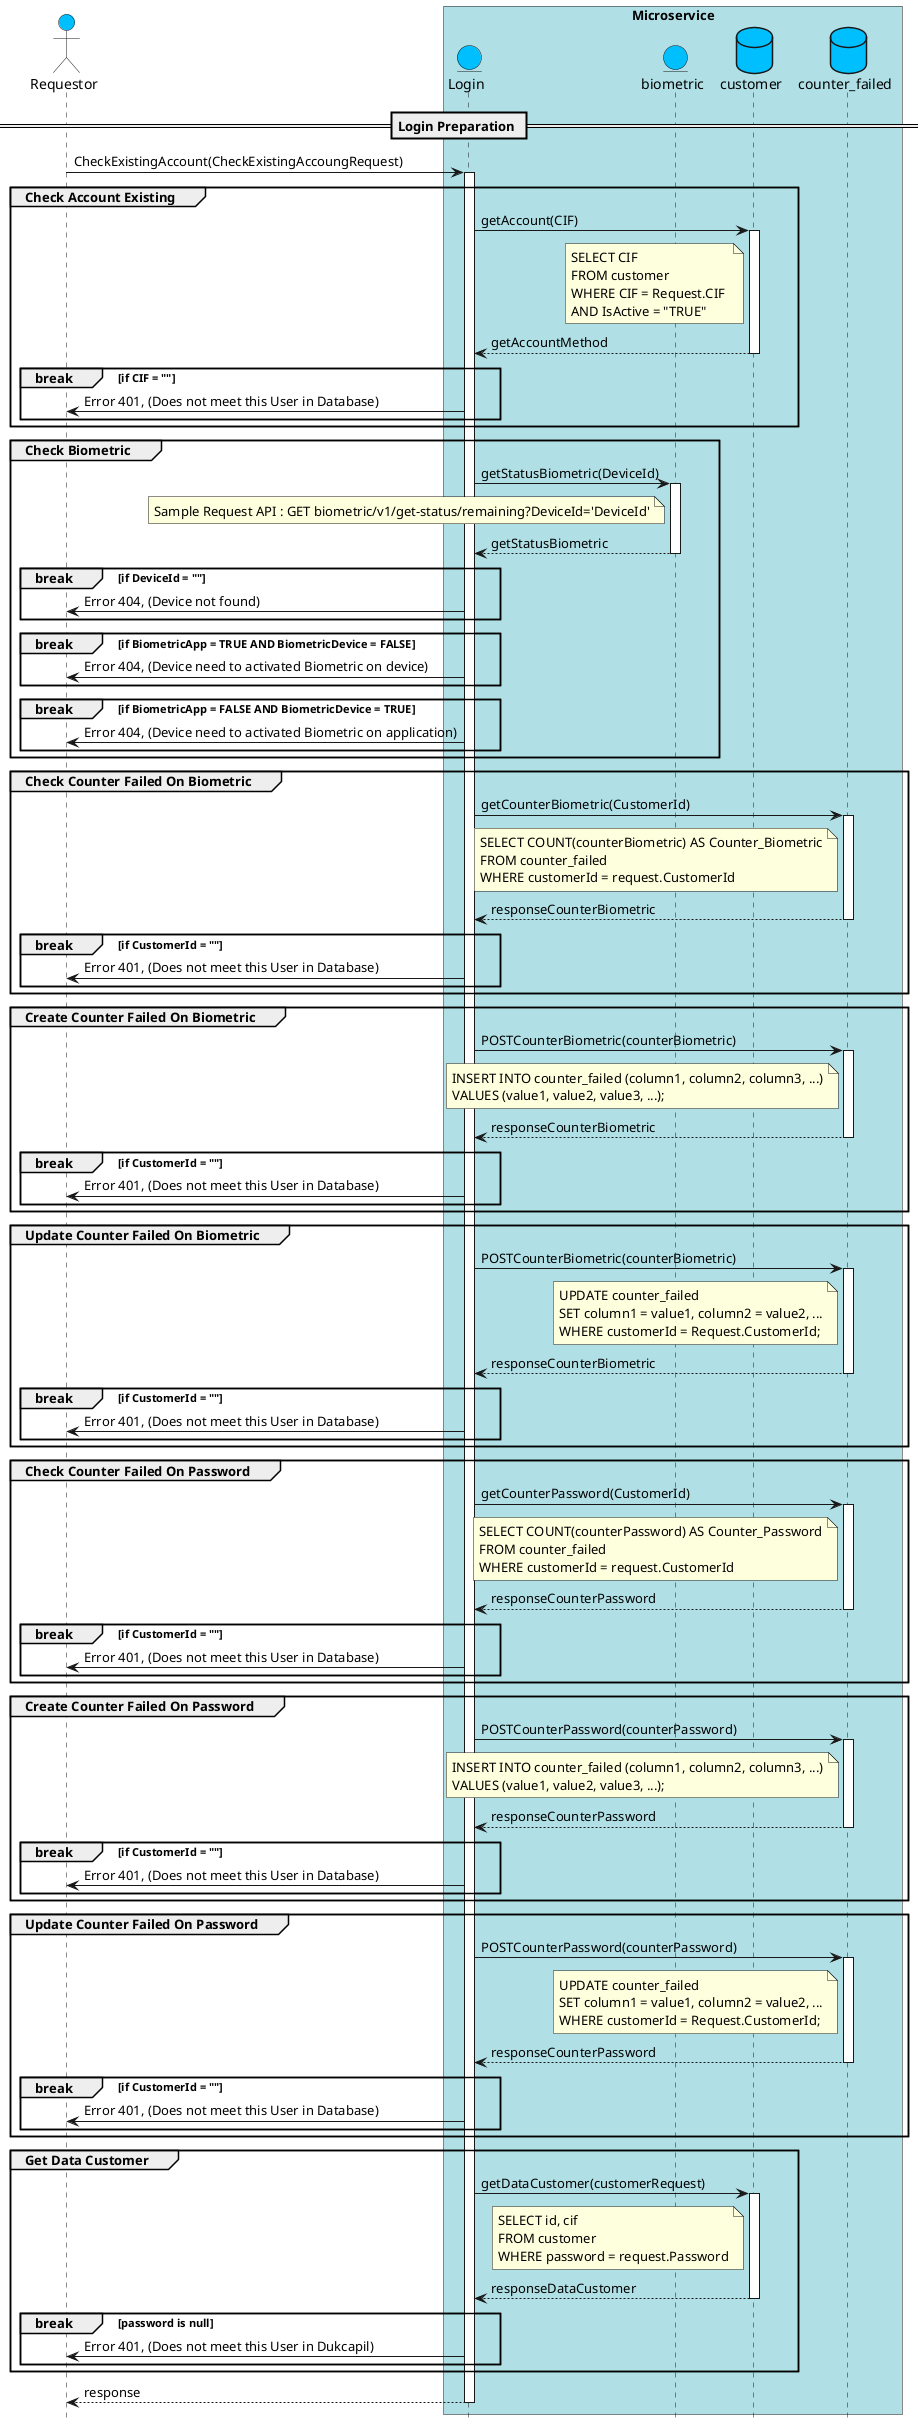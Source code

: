 @startuml
'''''''''''''''''''''''''''''''''''''''''''''''''
' define diagram participants
' http://plantuml.com/skinparam
'''''''''''''''''''''''''''''''''''''''''''''''''

actor Requestor as requestor #DeepSkyBlue

box "Microservice" #PowderBlue
entity "Login" as login #DeepSkyBlue
entity "biometric" as biometric #DeepSkyBlue
' entity "Push_notif_email" as push_notif_email #DeepSkyBlue
database "customer" as db_customer #DeepSkyBlue
database "counter_failed" as db_counter_failed #DeepSkyBlue
endbox


' box "Surrounding System" #OldLace
' entity "Dukcapil" as dukcapil #STRATEGY
' endbox


'''''''''''''''''''''''''''''''''''''''''''''''''
' formatting options
'''''''''''''''''''''''''''''''''''''''''''''''''
hide footbox
'autonumber
skinparam defaultFontName Comic Sans MS
skinparam sequence {
    ParticipantFontSize 15
    ActorFontSize 15
    ArrowFontName Comic Sans MS
    ParticipantFontName Comic Sans MS
}

'''''''''''''''''''''''''''''''''''''''''''''''''
' Microservice Logic Goes Here
'''''''''''''''''''''''''''''''''''''''''''''''''
== Login Preparation ==

requestor -> login : CheckExistingAccount(CheckExistingAccoungRequest)
activate login

group Check Account Existing
    login -> db_customer : getAccount(CIF)
    activate db_customer
    note left of db_customer
        SELECT CIF
        FROM customer 
        WHERE CIF = Request.CIF 
        AND IsActive = "TRUE"
    end note
    db_customer --> login: getAccountMethod
    deactivate db_customer

    break if CIF = ""
        login -> requestor : Error 401, (Does not meet this User in Database)
    end
end

group Check Biometric
    login -> biometric : getStatusBiometric(DeviceId)
    activate biometric
    note left of biometric
       Sample Request API : GET biometric/v1/get-status/remaining?DeviceId='DeviceId'
    end note
    biometric --> login: getStatusBiometric
    deactivate biometric

    break if DeviceId = ""
        login -> requestor : Error 404, (Device not found)
    end
    break if BiometricApp = TRUE AND BiometricDevice = FALSE
        login -> requestor : Error 404, (Device need to activated Biometric on device)
    end
    break if BiometricApp = FALSE AND BiometricDevice = TRUE
        login -> requestor : Error 404, (Device need to activated Biometric on application)
    end
end

group Check Counter Failed On Biometric
    login -> db_counter_failed : getCounterBiometric(CustomerId)
    activate db_counter_failed
    note left of db_counter_failed
        SELECT COUNT(counterBiometric) AS Counter_Biometric
        FROM counter_failed 
        WHERE customerId = request.CustomerId
    end note
    db_counter_failed --> login: responseCounterBiometric
    deactivate db_counter_failed

    break if CustomerId = ""
        login -> requestor : Error 401, (Does not meet this User in Database)
    end
end

group Create Counter Failed On Biometric
    login -> db_counter_failed : POSTCounterBiometric(counterBiometric)
    activate db_counter_failed
    note left of db_counter_failed
        INSERT INTO counter_failed (column1, column2, column3, ...)
        VALUES (value1, value2, value3, ...); 
    end note
    db_counter_failed --> login: responseCounterBiometric
    deactivate db_counter_failed

    break if CustomerId = ""
        login -> requestor : Error 401, (Does not meet this User in Database)
    end
end

group Update Counter Failed On Biometric
    login -> db_counter_failed : POSTCounterBiometric(counterBiometric)
    activate db_counter_failed
    note left of db_counter_failed
        UPDATE counter_failed
        SET column1 = value1, column2 = value2, ...
        WHERE customerId = Request.CustomerId;
    end note
    db_counter_failed --> login: responseCounterBiometric
    deactivate db_counter_failed

    break if CustomerId = ""
        login -> requestor : Error 401, (Does not meet this User in Database)
    end
end

group Check Counter Failed On Password
    login -> db_counter_failed : getCounterPassword(CustomerId)
    activate db_counter_failed
    note left of db_counter_failed
        SELECT COUNT(counterPassword) AS Counter_Password
        FROM counter_failed 
        WHERE customerId = request.CustomerId
    end note
    db_counter_failed --> login: responseCounterPassword
    deactivate db_counter_failed

    break if CustomerId = ""
        login -> requestor : Error 401, (Does not meet this User in Database)
    end
end

group Create Counter Failed On Password
    login -> db_counter_failed : POSTCounterPassword(counterPassword)
    activate db_counter_failed
    note left of db_counter_failed
        INSERT INTO counter_failed (column1, column2, column3, ...)
        VALUES (value1, value2, value3, ...); 
    end note
    db_counter_failed --> login: responseCounterPassword
    deactivate db_counter_failed

    break if CustomerId = ""
        login -> requestor : Error 401, (Does not meet this User in Database)
    end
end

group Update Counter Failed On Password
    login -> db_counter_failed : POSTCounterPassword(counterPassword)
    activate db_counter_failed
    note left of db_counter_failed
        UPDATE counter_failed
        SET column1 = value1, column2 = value2, ...
        WHERE customerId = Request.CustomerId;
    end note
    db_counter_failed --> login: responseCounterPassword
    deactivate db_counter_failed

    break if CustomerId = ""
        login -> requestor : Error 401, (Does not meet this User in Database)
    end
end

group Get Data Customer
    login -> db_customer : getDataCustomer(customerRequest)
    activate db_customer
    note left of db_customer
        SELECT id, cif
        FROM customer 
        WHERE password = request.Password
    end note
    login <-- db_customer : responseDataCustomer
    deactivate db_customer
    break password is null
        login -> requestor : Error 401, (Does not meet this User in Dukcapil)
    end
end

login --> requestor: response
deactivate login

@enduml